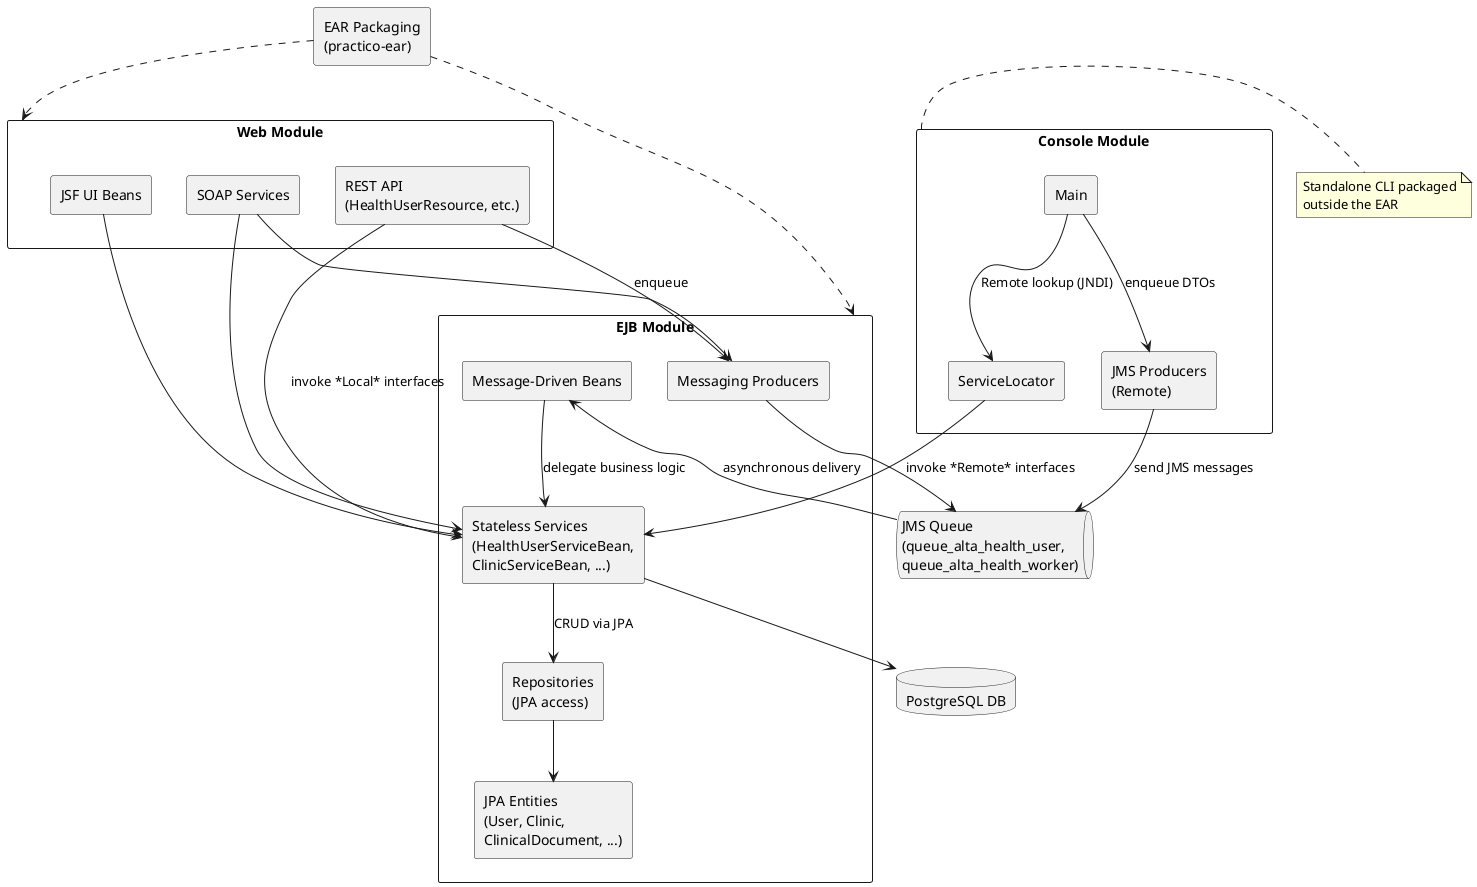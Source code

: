 @startuml ComponentArchitecture
skinparam componentStyle rectangle
skinparam wrapWidth 200
skinparam maxMessageSize 200
skinparam packageStyle rectangle

package "Console Module" as Console {
  component "Main" as ConsoleMain
  component "ServiceLocator" as ConsoleLocator
  component "JMS Producers\n(Remote)" as ConsoleJms
}

note right of Console
  Standalone CLI packaged outside the EAR
end note

package "Web Module" as Web {
  component "REST API\n(HealthUserResource, etc.)" as RestApi
  component "SOAP Services" as SoapServices
  component "JSF UI Beans" as JsfBeans
}

package "EJB Module" as Ejb {
  component "Stateless Services\n(HealthUserServiceBean, ClinicServiceBean, ...)" as EjbServices
  component "Repositories\n(JPA access)" as EjbRepositories
  component "Messaging Producers" as EjbProducers
  component "Message-Driven Beans" as EjbMdbs
  component "JPA Entities\n(User, Clinic, ClinicalDocument, ...)" as EjbEntities
}

database "PostgreSQL DB" as Database
queue "JMS Queue\n(queue_alta_health_user, queue_alta_health_worker)" as Queue
component "EAR Packaging\n(practico-ear)" as Ear

ConsoleMain --> ConsoleLocator : Remote lookup (JNDI)
ConsoleLocator --> EjbServices : invoke *Remote* interfaces
ConsoleMain --> ConsoleJms : enqueue DTOs
ConsoleJms --> Queue : send JMS messages

RestApi --> EjbServices : invoke *Local* interfaces
SoapServices --> EjbServices
JsfBeans --> EjbServices
RestApi --> EjbProducers : enqueue
SoapServices --> EjbProducers

EjbServices --> EjbRepositories : CRUD via JPA
EjbRepositories --> EjbEntities
EjbServices --> Database

EjbProducers --> Queue
Queue --> EjbMdbs : asynchronous delivery
EjbMdbs --> EjbServices : delegate business logic

Ear .down.> Web
Ear .down.> Ejb

@enduml
